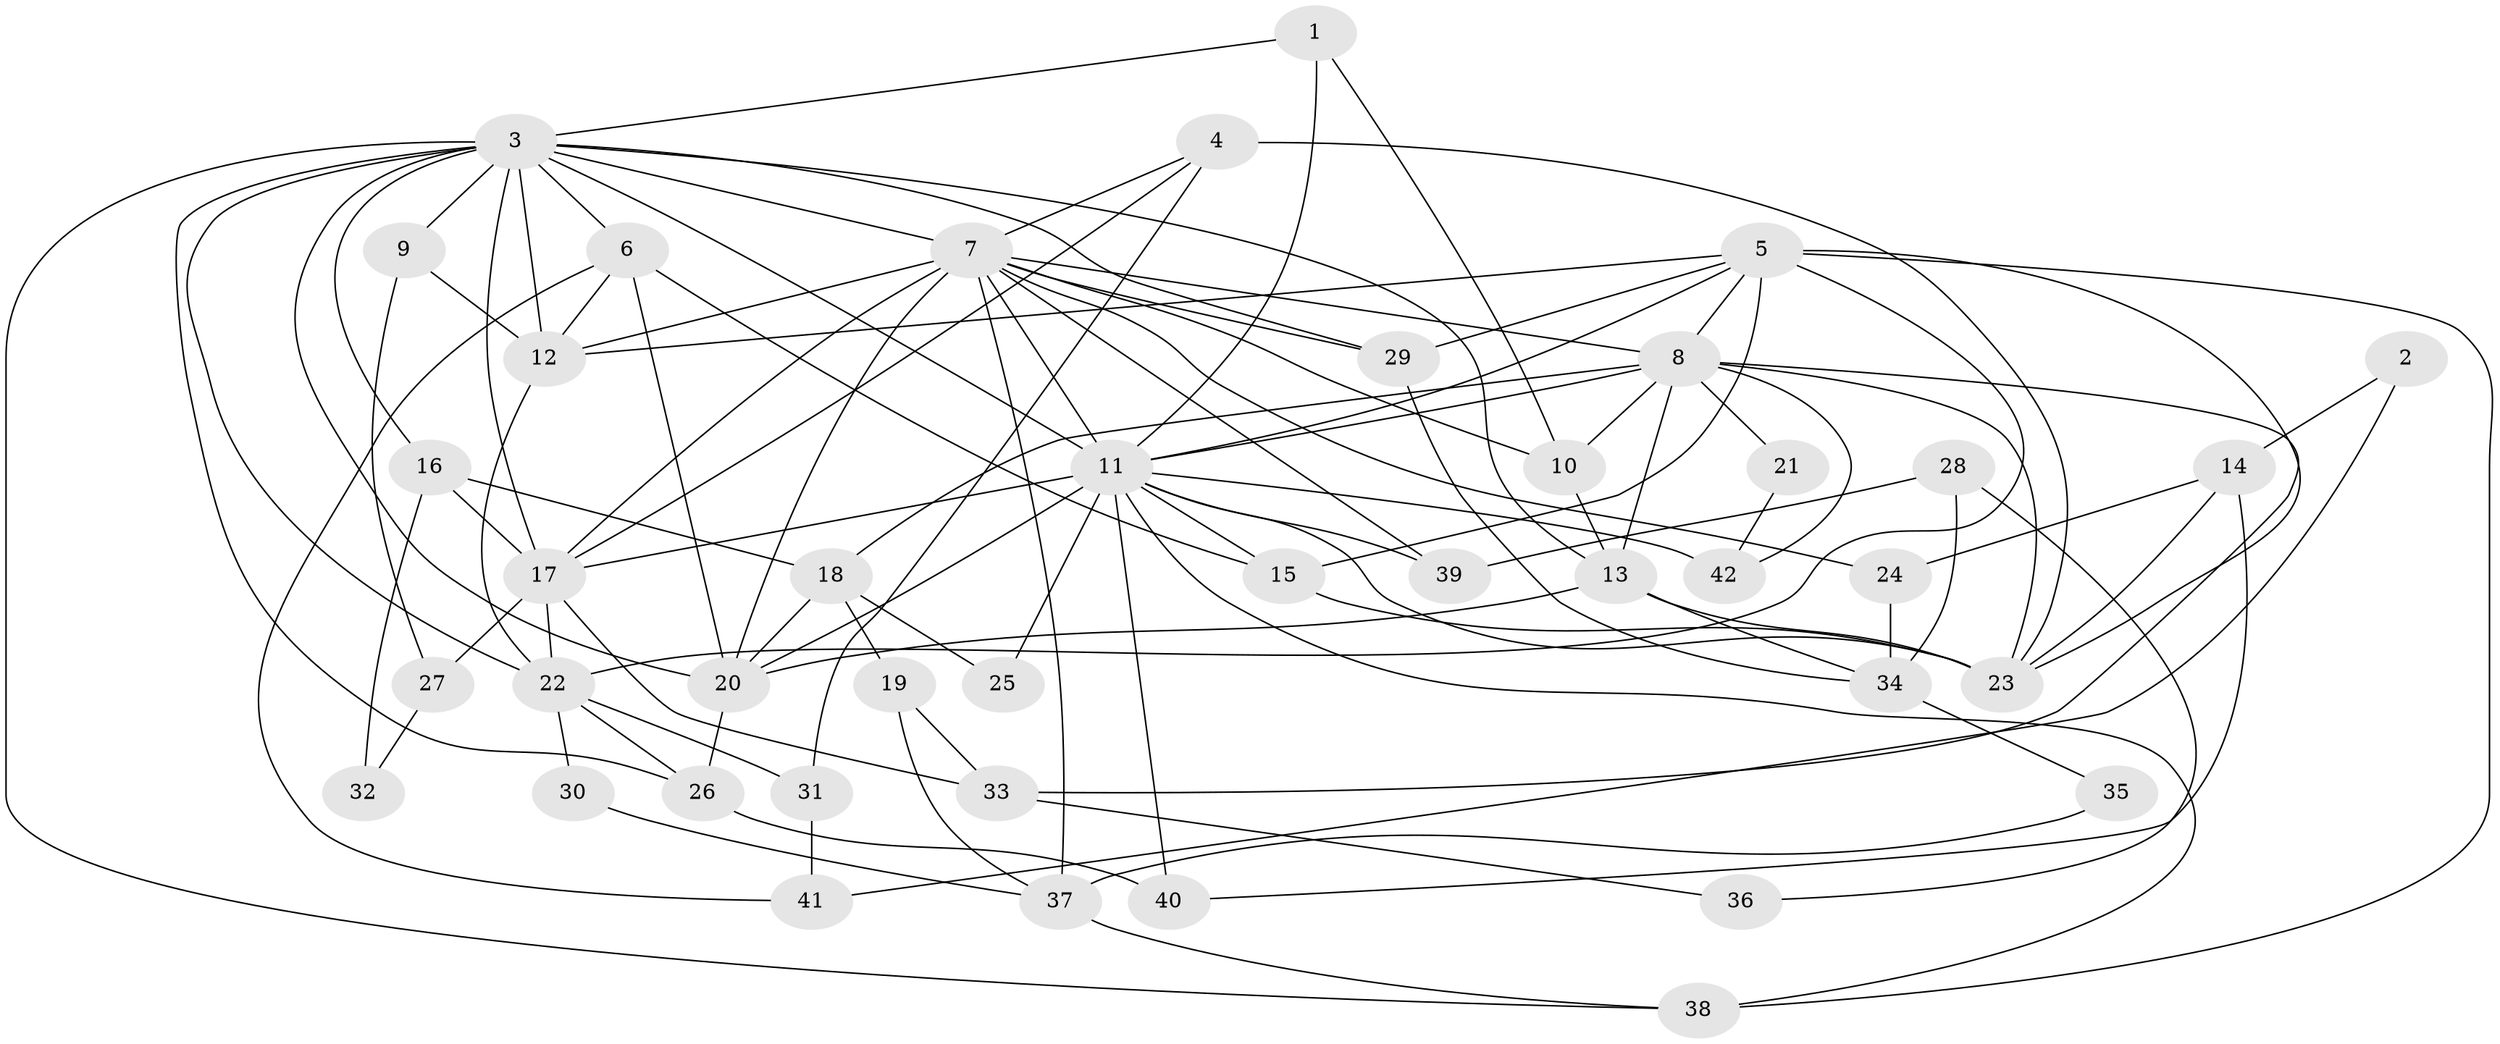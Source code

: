 // original degree distribution, {4: 0.2261904761904762, 2: 0.11904761904761904, 5: 0.2261904761904762, 3: 0.2976190476190476, 6: 0.09523809523809523, 7: 0.023809523809523808, 8: 0.011904761904761904}
// Generated by graph-tools (version 1.1) at 2025/36/03/09/25 02:36:07]
// undirected, 42 vertices, 101 edges
graph export_dot {
graph [start="1"]
  node [color=gray90,style=filled];
  1;
  2;
  3;
  4;
  5;
  6;
  7;
  8;
  9;
  10;
  11;
  12;
  13;
  14;
  15;
  16;
  17;
  18;
  19;
  20;
  21;
  22;
  23;
  24;
  25;
  26;
  27;
  28;
  29;
  30;
  31;
  32;
  33;
  34;
  35;
  36;
  37;
  38;
  39;
  40;
  41;
  42;
  1 -- 3 [weight=1.0];
  1 -- 10 [weight=1.0];
  1 -- 11 [weight=1.0];
  2 -- 14 [weight=1.0];
  2 -- 41 [weight=1.0];
  3 -- 6 [weight=2.0];
  3 -- 7 [weight=1.0];
  3 -- 9 [weight=2.0];
  3 -- 11 [weight=2.0];
  3 -- 12 [weight=1.0];
  3 -- 13 [weight=3.0];
  3 -- 16 [weight=1.0];
  3 -- 17 [weight=1.0];
  3 -- 20 [weight=3.0];
  3 -- 22 [weight=2.0];
  3 -- 26 [weight=1.0];
  3 -- 29 [weight=1.0];
  3 -- 38 [weight=1.0];
  4 -- 7 [weight=1.0];
  4 -- 17 [weight=1.0];
  4 -- 23 [weight=1.0];
  4 -- 31 [weight=1.0];
  5 -- 8 [weight=1.0];
  5 -- 11 [weight=1.0];
  5 -- 12 [weight=1.0];
  5 -- 15 [weight=2.0];
  5 -- 22 [weight=1.0];
  5 -- 23 [weight=2.0];
  5 -- 29 [weight=1.0];
  5 -- 38 [weight=1.0];
  6 -- 12 [weight=1.0];
  6 -- 15 [weight=1.0];
  6 -- 20 [weight=1.0];
  6 -- 41 [weight=1.0];
  7 -- 8 [weight=1.0];
  7 -- 10 [weight=1.0];
  7 -- 11 [weight=1.0];
  7 -- 12 [weight=2.0];
  7 -- 17 [weight=1.0];
  7 -- 20 [weight=1.0];
  7 -- 24 [weight=1.0];
  7 -- 29 [weight=1.0];
  7 -- 37 [weight=1.0];
  7 -- 39 [weight=1.0];
  8 -- 10 [weight=3.0];
  8 -- 11 [weight=1.0];
  8 -- 13 [weight=1.0];
  8 -- 18 [weight=1.0];
  8 -- 21 [weight=1.0];
  8 -- 23 [weight=3.0];
  8 -- 33 [weight=1.0];
  8 -- 42 [weight=1.0];
  9 -- 12 [weight=1.0];
  9 -- 27 [weight=1.0];
  10 -- 13 [weight=1.0];
  11 -- 15 [weight=1.0];
  11 -- 17 [weight=2.0];
  11 -- 20 [weight=1.0];
  11 -- 23 [weight=1.0];
  11 -- 25 [weight=1.0];
  11 -- 38 [weight=1.0];
  11 -- 39 [weight=1.0];
  11 -- 40 [weight=1.0];
  11 -- 42 [weight=1.0];
  12 -- 22 [weight=1.0];
  13 -- 20 [weight=1.0];
  13 -- 23 [weight=2.0];
  13 -- 34 [weight=1.0];
  14 -- 23 [weight=1.0];
  14 -- 24 [weight=1.0];
  14 -- 40 [weight=1.0];
  15 -- 23 [weight=1.0];
  16 -- 17 [weight=2.0];
  16 -- 18 [weight=1.0];
  16 -- 32 [weight=1.0];
  17 -- 22 [weight=1.0];
  17 -- 27 [weight=1.0];
  17 -- 33 [weight=1.0];
  18 -- 19 [weight=1.0];
  18 -- 20 [weight=4.0];
  18 -- 25 [weight=1.0];
  19 -- 33 [weight=1.0];
  19 -- 37 [weight=1.0];
  20 -- 26 [weight=2.0];
  21 -- 42 [weight=1.0];
  22 -- 26 [weight=1.0];
  22 -- 30 [weight=1.0];
  22 -- 31 [weight=1.0];
  24 -- 34 [weight=1.0];
  26 -- 40 [weight=1.0];
  27 -- 32 [weight=1.0];
  28 -- 34 [weight=1.0];
  28 -- 36 [weight=1.0];
  28 -- 39 [weight=1.0];
  29 -- 34 [weight=1.0];
  30 -- 37 [weight=1.0];
  31 -- 41 [weight=1.0];
  33 -- 36 [weight=1.0];
  34 -- 35 [weight=1.0];
  35 -- 37 [weight=1.0];
  37 -- 38 [weight=1.0];
}
